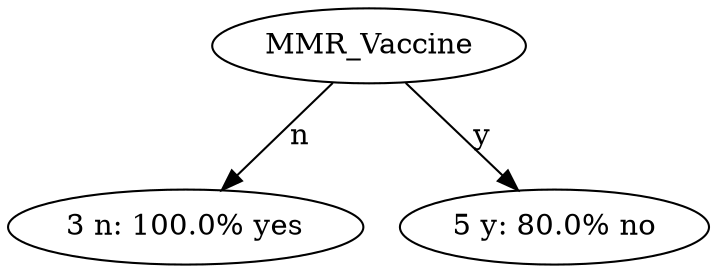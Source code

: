 digraph root {
	MMR_Vaccine [label=MMR_Vaccine]
	"MMR_Vaccine-n" [label="3 n: 100.0% yes"]
	MMR_Vaccine -> "MMR_Vaccine-n" [label=n]
	"MMR_Vaccine-y" [label="5 y: 80.0% no"]
	MMR_Vaccine -> "MMR_Vaccine-y" [label=y]
}
